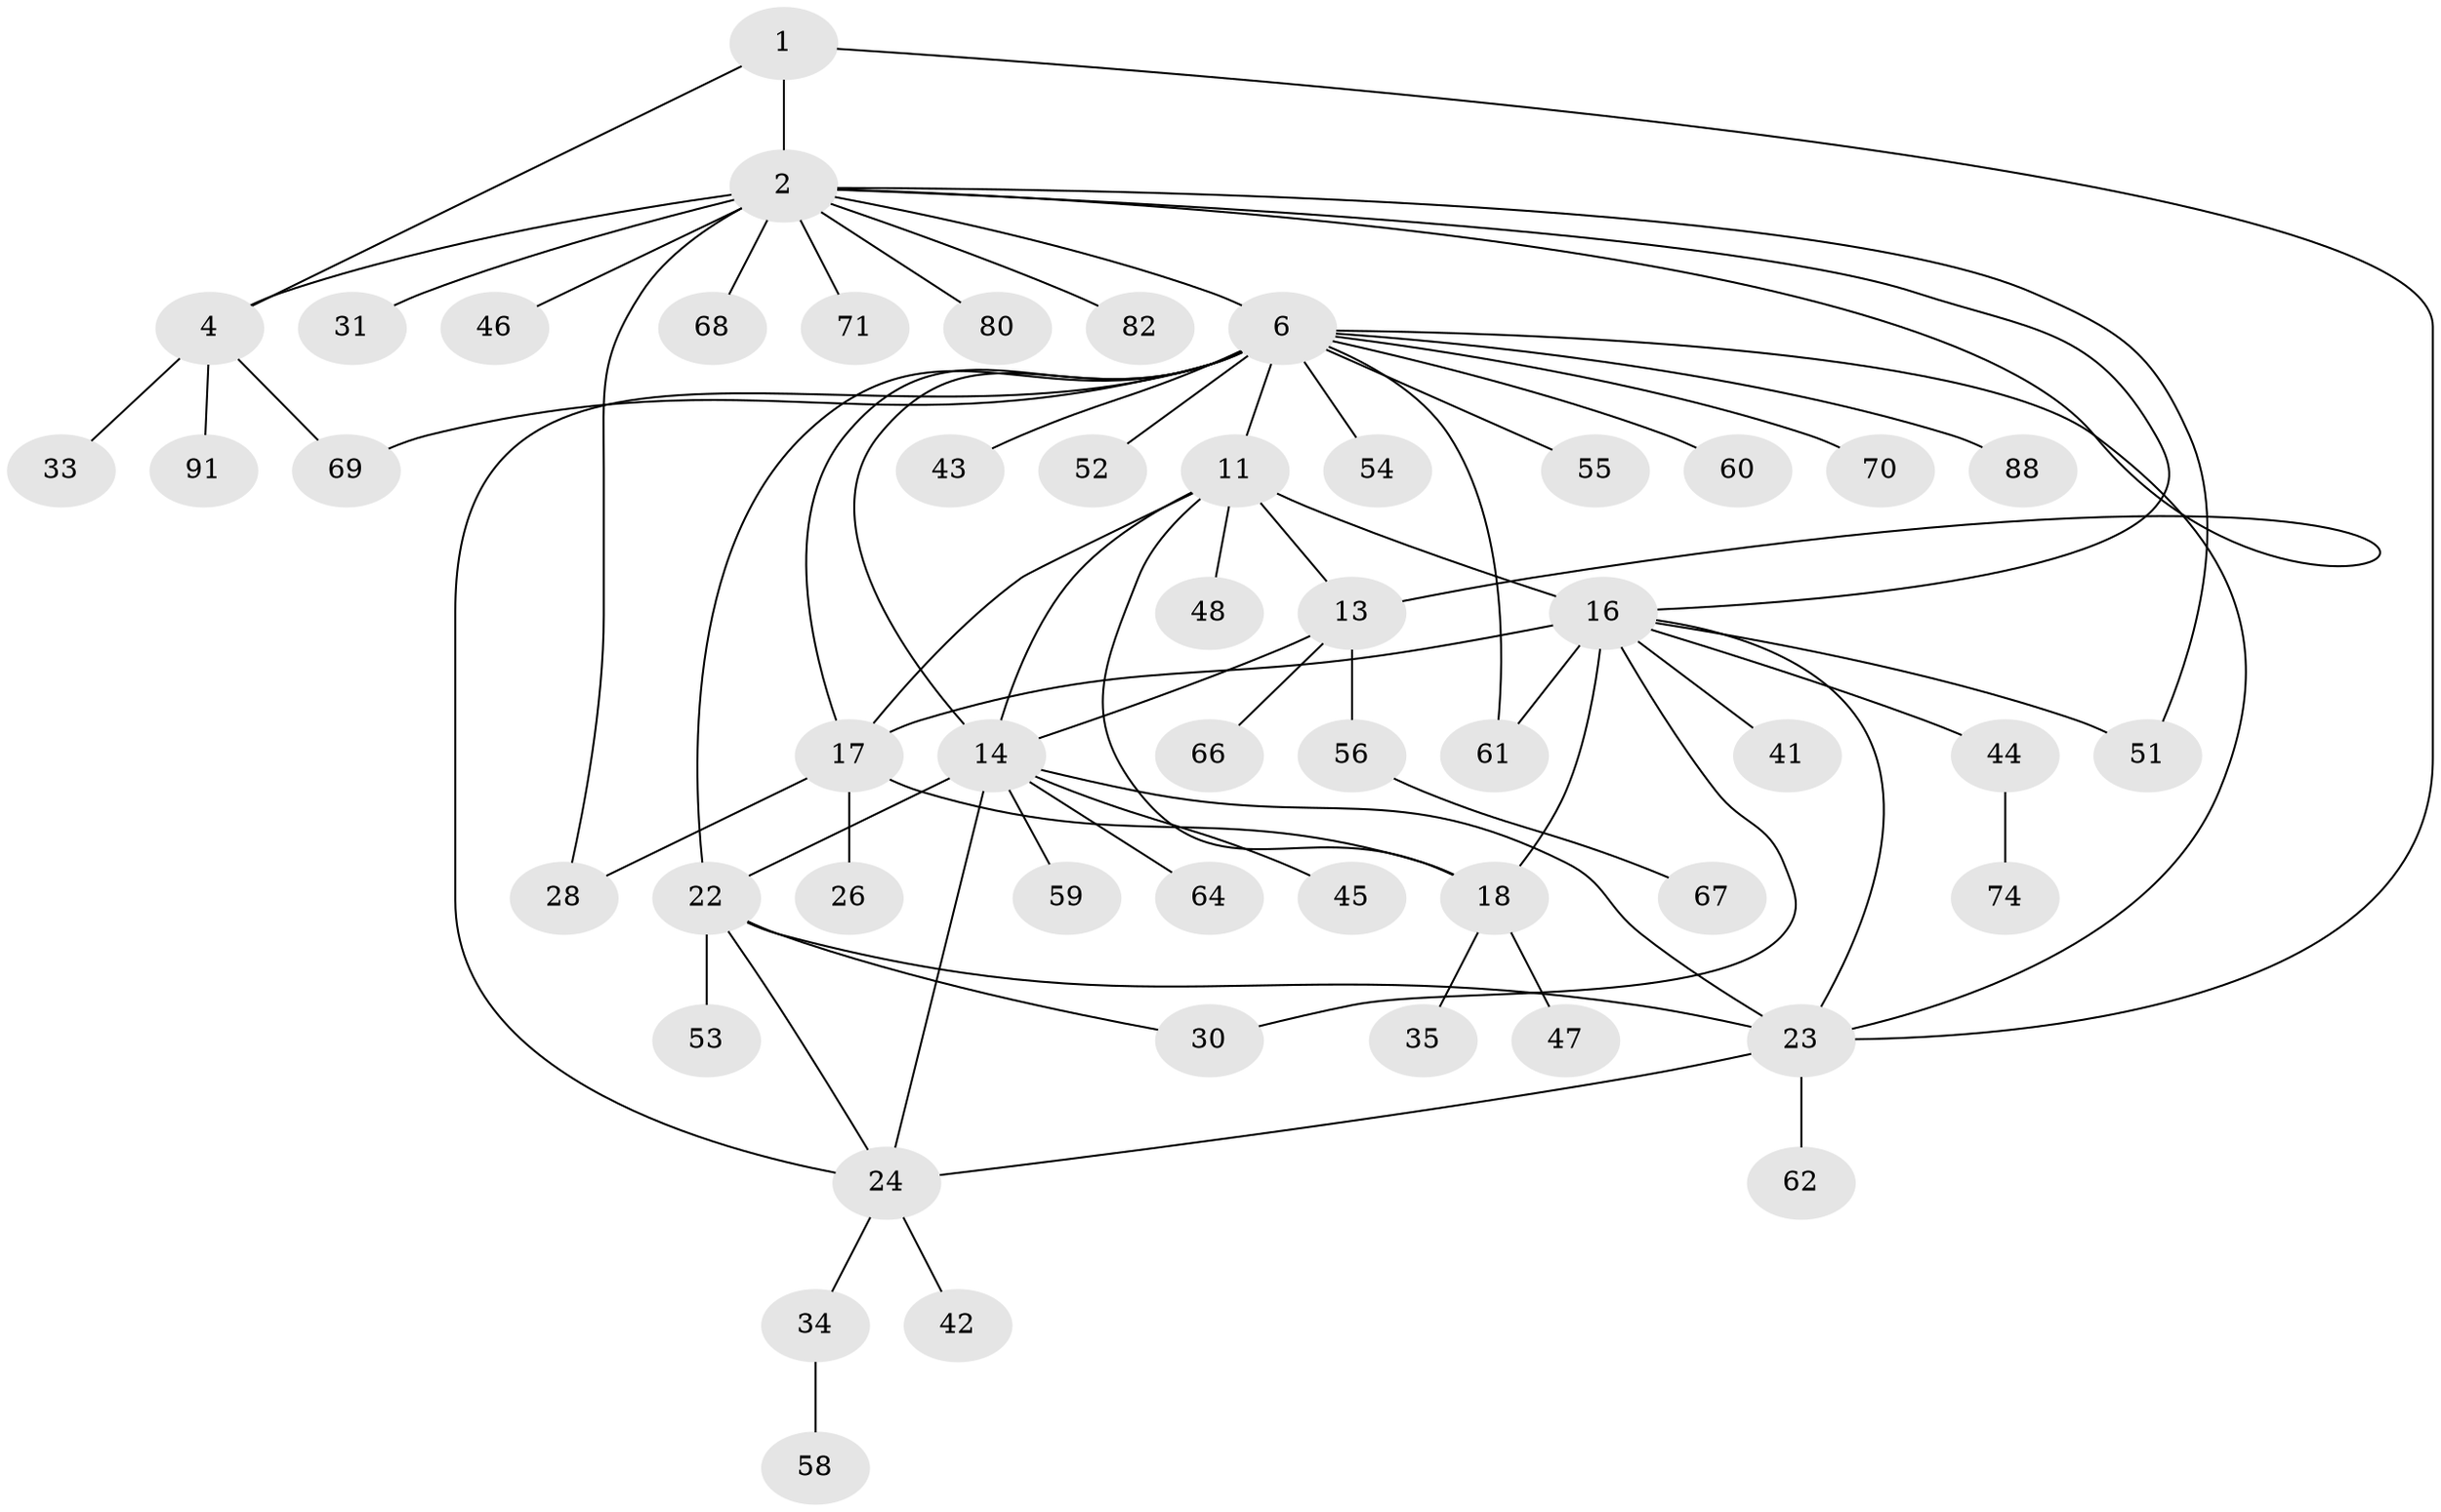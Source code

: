 // original degree distribution, {5: 0.019417475728155338, 14: 0.009708737864077669, 6: 0.08737864077669903, 7: 0.038834951456310676, 4: 0.009708737864077669, 8: 0.02912621359223301, 11: 0.009708737864077669, 9: 0.019417475728155338, 12: 0.019417475728155338, 1: 0.5631067961165048, 2: 0.1650485436893204, 3: 0.02912621359223301}
// Generated by graph-tools (version 1.1) at 2025/15/03/09/25 04:15:58]
// undirected, 51 vertices, 72 edges
graph export_dot {
graph [start="1"]
  node [color=gray90,style=filled];
  1;
  2 [super="+3"];
  4;
  6 [super="+21+7+65"];
  11 [super="+12+19+29"];
  13 [super="+57+103"];
  14 [super="+25+27"];
  16 [super="+20"];
  17 [super="+75"];
  18;
  22;
  23;
  24 [super="+49+36+77+102+96+86+37"];
  26;
  28;
  30 [super="+32"];
  31 [super="+38"];
  33;
  34;
  35;
  41;
  42 [super="+97"];
  43;
  44 [super="+50"];
  45;
  46;
  47;
  48;
  51;
  52;
  53;
  54;
  55;
  56 [super="+101"];
  58;
  59;
  60 [super="+79"];
  61;
  62;
  64 [super="+93"];
  66;
  67;
  68;
  69 [super="+98"];
  70;
  71;
  74;
  80 [super="+89"];
  82;
  88;
  91;
  1 -- 2 [weight=3];
  1 -- 4;
  1 -- 23;
  2 -- 4 [weight=3];
  2 -- 13;
  2 -- 28;
  2 -- 31;
  2 -- 46;
  2 -- 51;
  2 -- 68;
  2 -- 71;
  2 -- 80;
  2 -- 82;
  2 -- 6;
  2 -- 16;
  4 -- 33;
  4 -- 69;
  4 -- 91;
  6 -- 70;
  6 -- 23;
  6 -- 54;
  6 -- 24;
  6 -- 22;
  6 -- 14 [weight=2];
  6 -- 69;
  6 -- 11;
  6 -- 43;
  6 -- 17;
  6 -- 52;
  6 -- 55;
  6 -- 88;
  6 -- 60;
  6 -- 61;
  11 -- 13 [weight=3];
  11 -- 14 [weight=3];
  11 -- 48;
  11 -- 16 [weight=2];
  11 -- 17;
  11 -- 18;
  13 -- 14;
  13 -- 56;
  13 -- 66;
  14 -- 59;
  14 -- 64;
  14 -- 22;
  14 -- 23;
  14 -- 24;
  14 -- 45;
  16 -- 17 [weight=2];
  16 -- 18 [weight=2];
  16 -- 41;
  16 -- 44;
  16 -- 51;
  16 -- 23;
  16 -- 61;
  16 -- 30;
  17 -- 18;
  17 -- 26;
  17 -- 28;
  18 -- 35;
  18 -- 47;
  22 -- 23;
  22 -- 24;
  22 -- 30;
  22 -- 53;
  23 -- 24;
  23 -- 62;
  24 -- 34;
  24 -- 42;
  34 -- 58;
  44 -- 74;
  56 -- 67;
}
